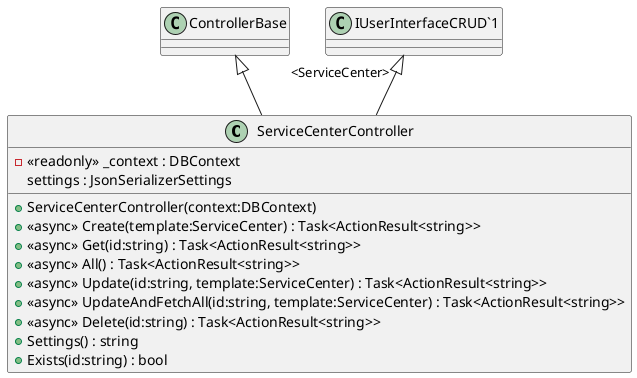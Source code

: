 @startuml
class ServiceCenterController {
    - <<readonly>> _context : DBContext
    settings : JsonSerializerSettings
    + ServiceCenterController(context:DBContext)
    + <<async>> Create(template:ServiceCenter) : Task<ActionResult<string>>
    + <<async>> Get(id:string) : Task<ActionResult<string>>
    + <<async>> All() : Task<ActionResult<string>>
    + <<async>> Update(id:string, template:ServiceCenter) : Task<ActionResult<string>>
    + <<async>> UpdateAndFetchAll(id:string, template:ServiceCenter) : Task<ActionResult<string>>
    + <<async>> Delete(id:string) : Task<ActionResult<string>>
    + Settings() : string
    + Exists(id:string) : bool
}
ControllerBase <|-- ServiceCenterController
"IUserInterfaceCRUD`1" "<ServiceCenter>" <|-- ServiceCenterController
@enduml
